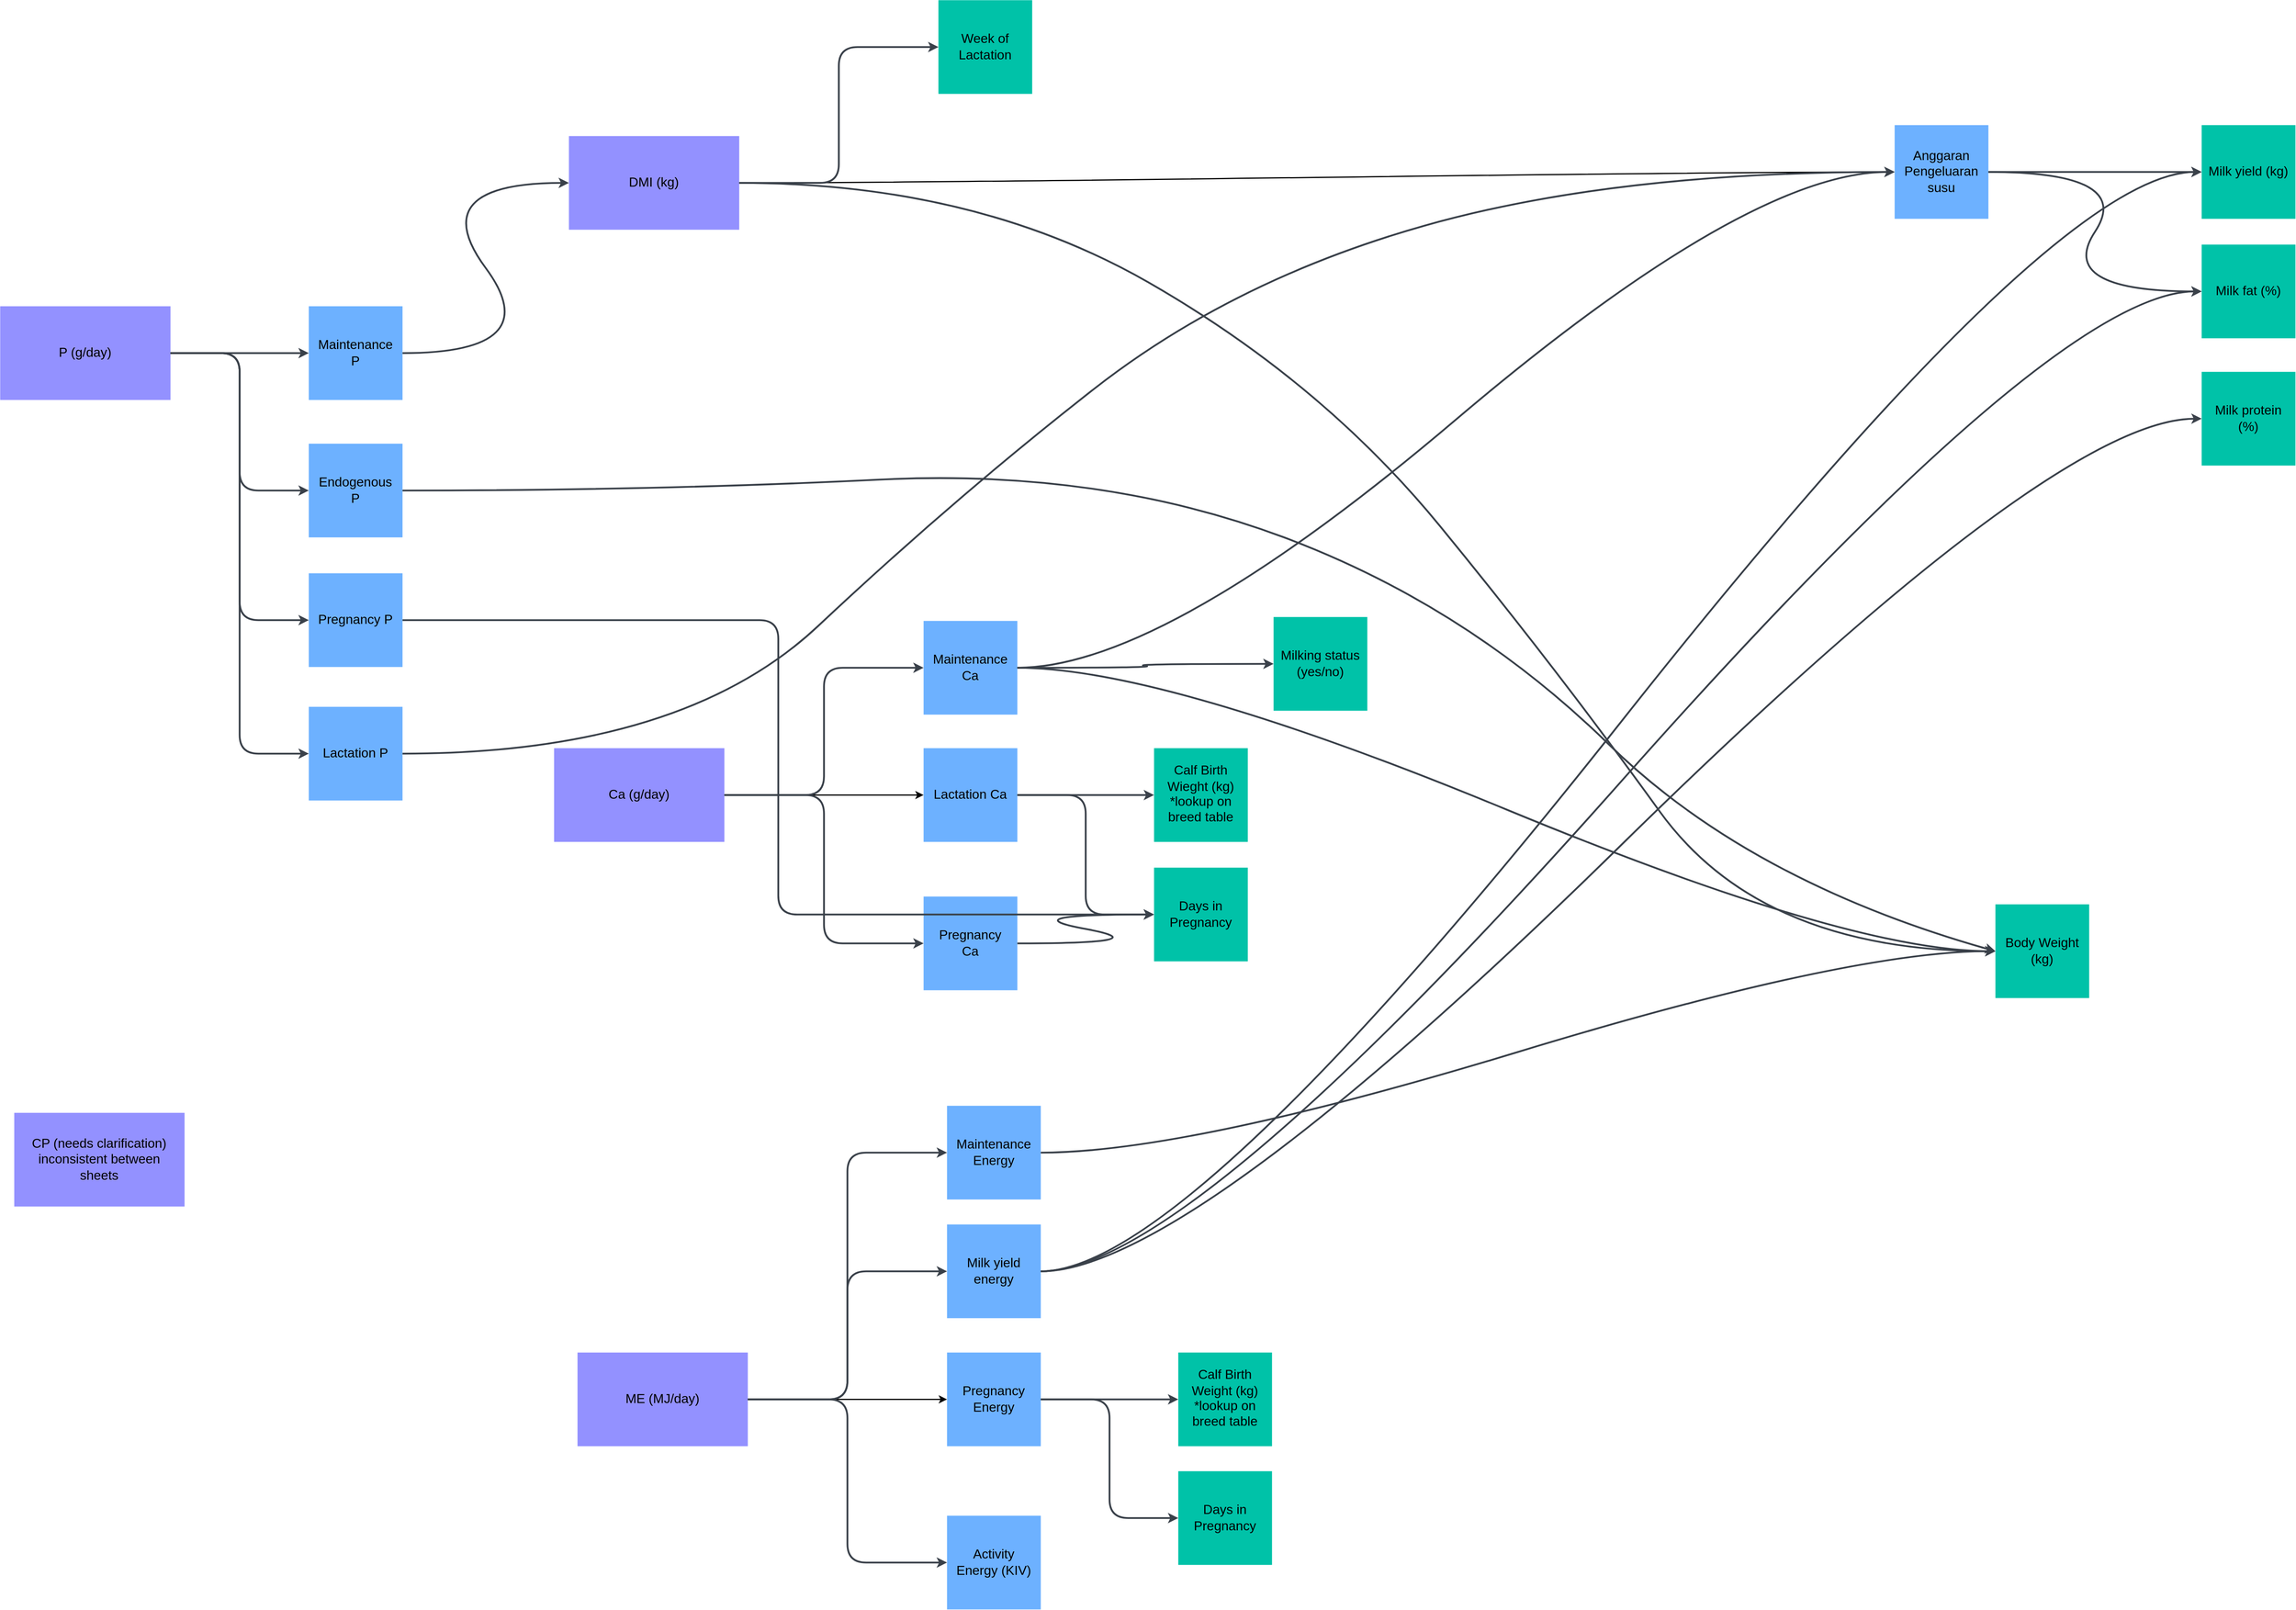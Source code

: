 <mxfile version="28.0.7">
  <diagram name="Page-1" id="mbV2-MWnAEcJnIByhfUp">
    <mxGraphModel dx="7760" dy="3815" grid="1" gridSize="10" guides="1" tooltips="1" connect="1" arrows="1" fold="1" page="1" pageScale="1" pageWidth="850" pageHeight="1100" math="0" shadow="0">
      <root>
        <mxCell id="0" />
        <mxCell id="1" parent="0" />
        <mxCell id="hYVu58ygskaPqe57401e-2" value="" style="html=1;jettySize=18;whiteSpace=wrap;fontSize=13;strokeOpacity=100;strokeWidth=1.5;rounded=1;arcSize=48;curved=1;startArrow=none;exitX=1;exitY=0.5;exitPerimeter=0;entryX=0;entryY=0.5;entryPerimeter=0;lucidId=-.CICr1zb-9I;" edge="1" parent="1" source="hYVu58ygskaPqe57401e-3" target="hYVu58ygskaPqe57401e-7">
          <mxGeometry width="100" height="100" relative="1" as="geometry">
            <Array as="points">
              <mxPoint x="-1055" y="-169" />
              <mxPoint x="48" y="-183" />
            </Array>
          </mxGeometry>
        </mxCell>
        <mxCell id="hYVu58ygskaPqe57401e-3" value="DMI (kg)" style="html=1;overflow=block;blockSpacing=1;whiteSpace=wrap;fontSize=16.7;spacing=9;strokeColor=none;strokeOpacity=0;fillOpacity=100;fillColor=#9391ff;strokeWidth=0;lucidId=-.CI_wQ8EZIK;" vertex="1" parent="1">
          <mxGeometry x="-1461" y="-229" width="218" height="120" as="geometry" />
        </mxCell>
        <mxCell id="hYVu58ygskaPqe57401e-4" value="" style="html=1;jettySize=18;whiteSpace=wrap;fontSize=13;strokeColor=#3a414a;strokeOpacity=100;strokeWidth=2.3;rounded=1;arcSize=48;curved=1;startArrow=none;exitX=1;exitY=0.5;exitPerimeter=0;entryX=0;entryY=0.5;entryPerimeter=0;lucidId=fp0BFd1WS6S2;" edge="1" parent="1" source="hYVu58ygskaPqe57401e-3" target="hYVu58ygskaPqe57401e-29">
          <mxGeometry width="100" height="100" relative="1" as="geometry">
            <Array as="points">
              <mxPoint x="-941" y="-169" />
              <mxPoint x="-497" y="86" />
              <mxPoint x="-195" y="455" />
              <mxPoint x="64" y="815" />
            </Array>
          </mxGeometry>
        </mxCell>
        <mxCell id="hYVu58ygskaPqe57401e-5" value="Week of Lactation" style="html=1;overflow=block;blockSpacing=1;whiteSpace=wrap;fontSize=16.7;align=center;spacing=9;strokeColor=none;strokeOpacity=0;fillOpacity=100;fillColor=#00c2a8;strokeWidth=0;lucidId=Lp0B8JUC1BkQ;" vertex="1" parent="1">
          <mxGeometry x="-988" y="-403" width="120" height="120" as="geometry" />
        </mxCell>
        <mxCell id="hYVu58ygskaPqe57401e-6" value="" style="html=1;jettySize=18;whiteSpace=wrap;fontSize=13;strokeColor=#3a414a;strokeOpacity=100;strokeWidth=2.3;rounded=1;arcSize=48;edgeStyle=orthogonalEdgeStyle;startArrow=none;exitX=1;exitY=0.5;exitPerimeter=0;entryX=0;entryY=0.5;entryPerimeter=0;lucidId=Rp0BQHwcUXZI;" edge="1" parent="1" source="hYVu58ygskaPqe57401e-3" target="hYVu58ygskaPqe57401e-5">
          <mxGeometry width="100" height="100" relative="1" as="geometry">
            <Array as="points" />
          </mxGeometry>
        </mxCell>
        <mxCell id="hYVu58ygskaPqe57401e-7" value="Anggaran Pengeluaran susu" style="html=1;overflow=block;blockSpacing=1;whiteSpace=wrap;fontSize=16.7;spacing=9;verticalAlign=middle;strokeColor=none;strokeOpacity=0;fillOpacity=100;fillColor=#6db1ff;strokeWidth=0;lucidId=-.CIoCUJzTKN;" vertex="1" parent="1">
          <mxGeometry x="236" y="-243" width="120" height="120" as="geometry" />
        </mxCell>
        <mxCell id="hYVu58ygskaPqe57401e-8" value="Milk yield (kg)" style="html=1;overflow=block;blockSpacing=1;whiteSpace=wrap;fontSize=16.7;align=center;spacing=9;strokeColor=none;strokeOpacity=0;fillOpacity=100;fillColor=#00c2a8;strokeWidth=0;lucidId=2r0BUfqhLDWU;" vertex="1" parent="1">
          <mxGeometry x="629" y="-243" width="120" height="120" as="geometry" />
        </mxCell>
        <mxCell id="hYVu58ygskaPqe57401e-9" value="Milk fat (%)" style="html=1;overflow=block;blockSpacing=1;whiteSpace=wrap;fontSize=16.7;align=center;spacing=9;strokeColor=none;strokeOpacity=0;fillOpacity=100;fillColor=#00c2a8;strokeWidth=0;lucidId=Zr0B31Lxg8w1;" vertex="1" parent="1">
          <mxGeometry x="629" y="-90" width="120" height="120" as="geometry" />
        </mxCell>
        <mxCell id="hYVu58ygskaPqe57401e-10" value="" style="html=1;jettySize=18;whiteSpace=wrap;fontSize=13;strokeColor=#3a414a;strokeOpacity=100;strokeWidth=2.3;rounded=1;arcSize=48;curved=1;startArrow=none;exitX=1;exitY=0.5;exitPerimeter=0;entryX=0;entryY=0.5;entryPerimeter=0;lucidId=Os0B5~2uPK4n;" edge="1" parent="1" source="hYVu58ygskaPqe57401e-7" target="hYVu58ygskaPqe57401e-8">
          <mxGeometry width="100" height="100" relative="1" as="geometry">
            <Array as="points">
              <mxPoint x="543" y="-183" />
              <mxPoint x="442" y="-183" />
            </Array>
          </mxGeometry>
        </mxCell>
        <mxCell id="hYVu58ygskaPqe57401e-11" value="" style="html=1;jettySize=18;whiteSpace=wrap;fontSize=13;strokeColor=#3a414a;strokeOpacity=100;strokeWidth=2.3;rounded=1;arcSize=48;curved=1;startArrow=none;exitX=1;exitY=0.5;exitPerimeter=0;entryX=0;entryY=0.5;entryPerimeter=0;lucidId=Xs0BHroMdc0u;" edge="1" parent="1" source="hYVu58ygskaPqe57401e-7" target="hYVu58ygskaPqe57401e-9">
          <mxGeometry width="100" height="100" relative="1" as="geometry">
            <Array as="points">
              <mxPoint x="543" y="-183" />
              <mxPoint x="442" y="-30" />
            </Array>
          </mxGeometry>
        </mxCell>
        <mxCell id="hYVu58ygskaPqe57401e-12" value="" style="html=1;jettySize=18;whiteSpace=wrap;fontSize=13;strokeOpacity=100;strokeWidth=1.5;rounded=1;arcSize=48;edgeStyle=orthogonalEdgeStyle;startArrow=none;exitX=1;exitY=0.5;exitPerimeter=0;entryX=0;entryY=0.5;entryPerimeter=0;lucidId=It0BVib~V0m.;" edge="1" parent="1" source="hYVu58ygskaPqe57401e-13" target="hYVu58ygskaPqe57401e-18">
          <mxGeometry width="100" height="100" relative="1" as="geometry">
            <Array as="points" />
          </mxGeometry>
        </mxCell>
        <mxCell id="hYVu58ygskaPqe57401e-13" value="ME (MJ/day)" style="html=1;overflow=block;blockSpacing=1;whiteSpace=wrap;fontSize=16.7;spacing=9;strokeColor=none;strokeOpacity=0;fillOpacity=100;fillColor=#9391ff;strokeWidth=0;lucidId=It0B-A2xNnTo;" vertex="1" parent="1">
          <mxGeometry x="-1450" y="1329" width="218" height="120" as="geometry" />
        </mxCell>
        <mxCell id="hYVu58ygskaPqe57401e-14" value="" style="html=1;jettySize=18;whiteSpace=wrap;fontSize=13;strokeColor=#3a414a;strokeOpacity=100;strokeWidth=2.3;rounded=1;arcSize=48;edgeStyle=orthogonalEdgeStyle;startArrow=none;exitX=1;exitY=0.5;exitPerimeter=0;entryX=0;entryY=0.5;entryPerimeter=0;lucidId=It0BwNI_YE4~;" edge="1" parent="1" source="hYVu58ygskaPqe57401e-13" target="hYVu58ygskaPqe57401e-15">
          <mxGeometry width="100" height="100" relative="1" as="geometry">
            <Array as="points" />
          </mxGeometry>
        </mxCell>
        <mxCell id="hYVu58ygskaPqe57401e-15" value="Maintenance Energy" style="html=1;overflow=block;blockSpacing=1;whiteSpace=wrap;fontSize=16.7;align=center;spacing=9;strokeColor=none;strokeOpacity=0;fillOpacity=100;fillColor=#6db1ff;strokeWidth=0;lucidId=It0B8y7tNSn7;" vertex="1" parent="1">
          <mxGeometry x="-977" y="1013" width="120" height="120" as="geometry" />
        </mxCell>
        <mxCell id="hYVu58ygskaPqe57401e-16" value="" style="html=1;jettySize=18;whiteSpace=wrap;fontSize=13;strokeColor=#3a414a;strokeOpacity=100;strokeWidth=2.3;rounded=1;arcSize=48;edgeStyle=orthogonalEdgeStyle;startArrow=none;exitX=1;exitY=0.5;exitPerimeter=0;entryX=0;entryY=0.5;entryPerimeter=0;lucidId=It0BuZKODYbJ;" edge="1" parent="1" source="hYVu58ygskaPqe57401e-13" target="hYVu58ygskaPqe57401e-17">
          <mxGeometry width="100" height="100" relative="1" as="geometry">
            <Array as="points" />
          </mxGeometry>
        </mxCell>
        <mxCell id="hYVu58ygskaPqe57401e-17" value="Milk yield energy" style="html=1;overflow=block;blockSpacing=1;whiteSpace=wrap;fontSize=16.7;align=center;spacing=9;strokeColor=none;strokeOpacity=0;fillOpacity=100;fillColor=#6db1ff;strokeWidth=0;lucidId=It0B3wTUzhui;" vertex="1" parent="1">
          <mxGeometry x="-977" y="1165" width="120" height="120" as="geometry" />
        </mxCell>
        <mxCell id="hYVu58ygskaPqe57401e-18" value="Pregnancy Energy" style="html=1;overflow=block;blockSpacing=1;whiteSpace=wrap;fontSize=16.7;spacing=9;verticalAlign=middle;strokeColor=none;strokeOpacity=0;fillOpacity=100;fillColor=#6db1ff;strokeWidth=0;lucidId=It0B39tDvTJg;" vertex="1" parent="1">
          <mxGeometry x="-977" y="1329" width="120" height="120" as="geometry" />
        </mxCell>
        <mxCell id="hYVu58ygskaPqe57401e-19" value="&lt;div style=&quot;display: flex; justify-content: center; text-align: center; align-items: baseline; font-size: 0; line-height: 1.25;margin-top: -2px;&quot;&gt;&lt;span&gt;&lt;span style=&quot;font-size:16.7px;&quot;&gt;Calf Birth Weight (kg)&#xa;&lt;/span&gt;&lt;/span&gt;&lt;/div&gt;&lt;div style=&quot;display: flex; justify-content: center; text-align: center; align-items: baseline; font-size: 0; line-height: 1.25;margin-top: -2px;&quot;&gt;&lt;span&gt;&lt;span style=&quot;font-size:16.7px;&quot;&gt;*lookup on breed table&lt;/span&gt;&lt;/span&gt;&lt;/div&gt;" style="html=1;overflow=block;blockSpacing=1;whiteSpace=wrap;fontSize=13;spacing=9;strokeColor=none;strokeOpacity=0;fillOpacity=100;fillColor=#00c2a8;strokeWidth=0;lucidId=It0B5F.33IO_;" vertex="1" parent="1">
          <mxGeometry x="-681" y="1329" width="120" height="120" as="geometry" />
        </mxCell>
        <mxCell id="hYVu58ygskaPqe57401e-20" value="Days in Pregnancy" style="html=1;overflow=block;blockSpacing=1;whiteSpace=wrap;fontSize=16.7;align=center;spacing=9;strokeColor=none;strokeOpacity=0;fillOpacity=100;fillColor=#00c2a8;strokeWidth=0;lucidId=It0BH61HDY-N;" vertex="1" parent="1">
          <mxGeometry x="-681" y="1481" width="120" height="120" as="geometry" />
        </mxCell>
        <mxCell id="hYVu58ygskaPqe57401e-21" value="" style="html=1;jettySize=18;whiteSpace=wrap;fontSize=13;strokeColor=#3a414a;strokeOpacity=100;strokeWidth=2.3;rounded=1;arcSize=48;edgeStyle=orthogonalEdgeStyle;startArrow=none;exitX=1;exitY=0.5;exitPerimeter=0;entryX=0;entryY=0.5;entryPerimeter=0;lucidId=It0BkzJ1da.Q;" edge="1" parent="1" source="hYVu58ygskaPqe57401e-18" target="hYVu58ygskaPqe57401e-19">
          <mxGeometry width="100" height="100" relative="1" as="geometry">
            <Array as="points" />
          </mxGeometry>
        </mxCell>
        <mxCell id="hYVu58ygskaPqe57401e-22" value="" style="html=1;jettySize=18;whiteSpace=wrap;fontSize=13;strokeColor=#3a414a;strokeOpacity=100;strokeWidth=2.3;rounded=1;arcSize=48;edgeStyle=orthogonalEdgeStyle;startArrow=none;exitX=1;exitY=0.5;exitPerimeter=0;entryX=0;entryY=0.5;entryPerimeter=0;lucidId=It0Buovk8plN;" edge="1" parent="1" source="hYVu58ygskaPqe57401e-18" target="hYVu58ygskaPqe57401e-20">
          <mxGeometry width="100" height="100" relative="1" as="geometry">
            <Array as="points" />
          </mxGeometry>
        </mxCell>
        <mxCell id="hYVu58ygskaPqe57401e-23" value="" style="html=1;jettySize=18;whiteSpace=wrap;fontSize=13;strokeColor=#3a414a;strokeOpacity=100;strokeWidth=2.3;rounded=1;arcSize=48;curved=1;startArrow=none;exitX=1;exitY=0.5;exitPerimeter=0;entryX=0;entryY=0.5;entryPerimeter=0;lucidId=_v0B9I0oZ-kk;" edge="1" parent="1" source="hYVu58ygskaPqe57401e-15" target="hYVu58ygskaPqe57401e-29">
          <mxGeometry width="100" height="100" relative="1" as="geometry">
            <Array as="points">
              <mxPoint x="-670" y="1073" />
              <mxPoint x="178" y="815" />
            </Array>
          </mxGeometry>
        </mxCell>
        <mxCell id="hYVu58ygskaPqe57401e-24" value="" style="html=1;jettySize=18;whiteSpace=wrap;fontSize=13;strokeColor=#3a414a;strokeOpacity=100;strokeWidth=2.3;rounded=1;arcSize=48;curved=1;startArrow=none;exitX=1;exitY=0.5;exitPerimeter=0;entryX=0;entryY=0.5;entryPerimeter=0;lucidId=ex0BpXExhH7K;" edge="1" parent="1" source="hYVu58ygskaPqe57401e-17" target="hYVu58ygskaPqe57401e-8">
          <mxGeometry width="100" height="100" relative="1" as="geometry">
            <Array as="points">
              <mxPoint x="-670" y="1225" />
              <mxPoint x="442" y="-183" />
            </Array>
          </mxGeometry>
        </mxCell>
        <mxCell id="hYVu58ygskaPqe57401e-25" value="" style="html=1;jettySize=18;whiteSpace=wrap;fontSize=13;strokeColor=#3a414a;strokeOpacity=100;strokeWidth=2.3;rounded=1;arcSize=48;curved=1;startArrow=none;exitX=1;exitY=0.5;exitPerimeter=0;entryX=0;entryY=0.5;entryPerimeter=0;lucidId=yx0BDTfGlSse;" edge="1" parent="1" source="hYVu58ygskaPqe57401e-17" target="hYVu58ygskaPqe57401e-9">
          <mxGeometry width="100" height="100" relative="1" as="geometry">
            <Array as="points">
              <mxPoint x="-670" y="1225" />
              <mxPoint x="442" y="-30" />
            </Array>
          </mxGeometry>
        </mxCell>
        <mxCell id="hYVu58ygskaPqe57401e-26" value="Milk protein (%)" style="html=1;overflow=block;blockSpacing=1;whiteSpace=wrap;fontSize=16.7;align=center;spacing=9;strokeColor=none;strokeOpacity=0;fillOpacity=100;fillColor=#00c2a8;strokeWidth=0;lucidId=Sx0Be9ts12Re;" vertex="1" parent="1">
          <mxGeometry x="629" y="73" width="120" height="120" as="geometry" />
        </mxCell>
        <mxCell id="hYVu58ygskaPqe57401e-27" value="" style="html=1;jettySize=18;whiteSpace=wrap;fontSize=13;strokeColor=#3a414a;strokeOpacity=100;strokeWidth=2.3;rounded=1;arcSize=48;curved=1;startArrow=none;exitX=1;exitY=0.5;exitPerimeter=0;entryX=0;entryY=0.5;entryPerimeter=0;lucidId=~x0B9MdRnbCZ;" edge="1" parent="1" source="hYVu58ygskaPqe57401e-17" target="hYVu58ygskaPqe57401e-26">
          <mxGeometry width="100" height="100" relative="1" as="geometry">
            <Array as="points">
              <mxPoint x="-670" y="1225" />
              <mxPoint x="442" y="133" />
            </Array>
          </mxGeometry>
        </mxCell>
        <mxCell id="hYVu58ygskaPqe57401e-28" value="" style="html=1;jettySize=18;whiteSpace=wrap;fontSize=13;strokeOpacity=100;strokeWidth=1.5;rounded=1;arcSize=48;edgeStyle=orthogonalEdgeStyle;startArrow=none;exitX=1;exitY=0.5;exitPerimeter=0;entryX=0;entryY=0.5;entryPerimeter=0;lucidId=PA0BClJXfmCf;" edge="1" parent="1" source="hYVu58ygskaPqe57401e-30" target="hYVu58ygskaPqe57401e-32">
          <mxGeometry width="100" height="100" relative="1" as="geometry">
            <Array as="points" />
          </mxGeometry>
        </mxCell>
        <mxCell id="hYVu58ygskaPqe57401e-29" value="Body Weight (kg)" style="html=1;overflow=block;blockSpacing=1;whiteSpace=wrap;fontSize=16.7;align=center;spacing=9;strokeColor=none;strokeOpacity=0;fillOpacity=100;fillColor=#00c2a8;strokeWidth=0;lucidId=-.CI.5995WXx;" vertex="1" parent="1">
          <mxGeometry x="365" y="755" width="120" height="120" as="geometry" />
        </mxCell>
        <mxCell id="hYVu58ygskaPqe57401e-30" value="Ca (g/day)" style="html=1;overflow=block;blockSpacing=1;whiteSpace=wrap;fontSize=16.7;spacing=9;strokeColor=none;strokeOpacity=0;fillOpacity=100;fillColor=#9391ff;strokeWidth=0;lucidId=PA0B~rLJDDm2;" vertex="1" parent="1">
          <mxGeometry x="-1480" y="555" width="218" height="120" as="geometry" />
        </mxCell>
        <mxCell id="hYVu58ygskaPqe57401e-31" value="" style="html=1;jettySize=18;whiteSpace=wrap;fontSize=13;strokeColor=#3a414a;strokeOpacity=100;strokeWidth=2.3;rounded=1;arcSize=48;edgeStyle=orthogonalEdgeStyle;startArrow=none;exitX=1;exitY=0.5;exitPerimeter=0;entryX=0;entryY=0.5;entryPerimeter=0;lucidId=PA0BbkgYnwtW;" edge="1" parent="1" source="hYVu58ygskaPqe57401e-30" target="hYVu58ygskaPqe57401e-33">
          <mxGeometry width="100" height="100" relative="1" as="geometry">
            <Array as="points" />
          </mxGeometry>
        </mxCell>
        <mxCell id="hYVu58ygskaPqe57401e-32" value="Lactation Ca" style="html=1;overflow=block;blockSpacing=1;whiteSpace=wrap;fontSize=16.7;spacing=9;verticalAlign=middle;strokeColor=none;strokeOpacity=0;fillOpacity=100;fillColor=#6db1ff;strokeWidth=0;lucidId=PA0Bx-bm_fjn;" vertex="1" parent="1">
          <mxGeometry x="-1007" y="555" width="120" height="120" as="geometry" />
        </mxCell>
        <mxCell id="hYVu58ygskaPqe57401e-33" value="Maintenance Ca" style="html=1;overflow=block;blockSpacing=1;whiteSpace=wrap;fontSize=16.7;align=center;spacing=9;strokeColor=none;strokeOpacity=0;fillOpacity=100;fillColor=#6db1ff;strokeWidth=0;lucidId=PA0BgGe~XNPe;" vertex="1" parent="1">
          <mxGeometry x="-1007" y="392" width="120" height="120" as="geometry" />
        </mxCell>
        <mxCell id="hYVu58ygskaPqe57401e-34" value="&lt;div style=&quot;display: flex; justify-content: center; text-align: center; align-items: baseline; font-size: 0; line-height: 1.25;margin-top: -2px;&quot;&gt;&lt;span&gt;&lt;span style=&quot;font-size:16.7px;&quot;&gt;Calf Birth Wieght (kg)&#xa;&lt;/span&gt;&lt;/span&gt;&lt;/div&gt;&lt;div style=&quot;display: flex; justify-content: center; text-align: center; align-items: baseline; font-size: 0; line-height: 1.25;margin-top: -2px;&quot;&gt;&lt;span&gt;&lt;span style=&quot;font-size:16.7px;&quot;&gt;*lookup on breed table&lt;/span&gt;&lt;/span&gt;&lt;/div&gt;" style="html=1;overflow=block;blockSpacing=1;whiteSpace=wrap;fontSize=13;spacing=9;strokeColor=none;strokeOpacity=0;fillOpacity=100;fillColor=#00c2a8;strokeWidth=0;lucidId=PA0BZOhXQwbc;" vertex="1" parent="1">
          <mxGeometry x="-712" y="555" width="120" height="120" as="geometry" />
        </mxCell>
        <mxCell id="hYVu58ygskaPqe57401e-35" value="Days in Pregnancy" style="html=1;overflow=block;blockSpacing=1;whiteSpace=wrap;fontSize=16.7;align=center;spacing=9;strokeColor=none;strokeOpacity=0;fillOpacity=100;fillColor=#00c2a8;strokeWidth=0;lucidId=PA0BxWFlWpkd;" vertex="1" parent="1">
          <mxGeometry x="-712" y="708" width="120" height="120" as="geometry" />
        </mxCell>
        <mxCell id="hYVu58ygskaPqe57401e-36" value="" style="html=1;jettySize=18;whiteSpace=wrap;fontSize=13;strokeColor=#3a414a;strokeOpacity=100;strokeWidth=2.3;rounded=1;arcSize=48;edgeStyle=orthogonalEdgeStyle;startArrow=none;exitX=1;exitY=0.5;exitPerimeter=0;entryX=0;entryY=0.5;entryPerimeter=0;lucidId=PA0BfHS~K9mD;" edge="1" parent="1" source="hYVu58ygskaPqe57401e-32" target="hYVu58ygskaPqe57401e-34">
          <mxGeometry width="100" height="100" relative="1" as="geometry">
            <Array as="points" />
          </mxGeometry>
        </mxCell>
        <mxCell id="hYVu58ygskaPqe57401e-37" value="" style="html=1;jettySize=18;whiteSpace=wrap;fontSize=13;strokeColor=#3a414a;strokeOpacity=100;strokeWidth=2.3;rounded=1;arcSize=48;edgeStyle=orthogonalEdgeStyle;startArrow=none;exitX=1;exitY=0.5;exitPerimeter=0;entryX=0;entryY=0.5;entryPerimeter=0;lucidId=PA0BI95_Hv3~;" edge="1" parent="1" source="hYVu58ygskaPqe57401e-32" target="hYVu58ygskaPqe57401e-35">
          <mxGeometry width="100" height="100" relative="1" as="geometry">
            <Array as="points" />
          </mxGeometry>
        </mxCell>
        <mxCell id="hYVu58ygskaPqe57401e-38" value="" style="html=1;jettySize=18;whiteSpace=wrap;fontSize=13;strokeColor=#3a414a;strokeOpacity=100;strokeWidth=2.3;rounded=1;arcSize=48;curved=1;startArrow=none;exitX=1;exitY=0.5;exitPerimeter=0;entryX=0;entryY=0.5;entryPerimeter=0;lucidId=7B0B15g_olwW;" edge="1" parent="1" source="hYVu58ygskaPqe57401e-33" target="hYVu58ygskaPqe57401e-29">
          <mxGeometry width="100" height="100" relative="1" as="geometry">
            <Array as="points">
              <mxPoint x="-700" y="452" />
              <mxPoint x="178" y="815" />
            </Array>
          </mxGeometry>
        </mxCell>
        <mxCell id="hYVu58ygskaPqe57401e-39" value="" style="html=1;jettySize=18;whiteSpace=wrap;fontSize=13;strokeColor=#3a414a;strokeOpacity=100;strokeWidth=2.3;rounded=1;arcSize=48;curved=1;startArrow=none;exitX=1;exitY=0.5;exitPerimeter=0;entryX=0;entryY=0.5;entryPerimeter=0;lucidId=pC0BxBbwBU_j;" edge="1" parent="1" source="hYVu58ygskaPqe57401e-33" target="hYVu58ygskaPqe57401e-40">
          <mxGeometry width="100" height="100" relative="1" as="geometry">
            <Array as="points">
              <mxPoint x="-700" y="452" />
              <mxPoint x="-747" y="447" />
            </Array>
          </mxGeometry>
        </mxCell>
        <mxCell id="hYVu58ygskaPqe57401e-40" value="Milking status (yes/no)" style="html=1;overflow=block;blockSpacing=1;whiteSpace=wrap;fontSize=16.7;align=center;spacing=9;strokeColor=none;strokeOpacity=0;fillOpacity=100;fillColor=#00c2a8;strokeWidth=0;lucidId=aC0BPs3Z7LJX;" vertex="1" parent="1">
          <mxGeometry x="-559" y="387" width="120" height="120" as="geometry" />
        </mxCell>
        <mxCell id="hYVu58ygskaPqe57401e-41" value="" style="html=1;jettySize=18;whiteSpace=wrap;fontSize=13;strokeColor=#3a414a;strokeOpacity=100;strokeWidth=2.3;rounded=1;arcSize=48;curved=1;startArrow=none;exitX=1;exitY=0.5;exitPerimeter=0;entryX=0;entryY=0.5;entryPerimeter=0;lucidId=mD0B0D9Bqutt;" edge="1" parent="1" source="hYVu58ygskaPqe57401e-33" target="hYVu58ygskaPqe57401e-7">
          <mxGeometry width="100" height="100" relative="1" as="geometry">
            <Array as="points">
              <mxPoint x="-700" y="452" />
              <mxPoint x="48" y="-183" />
            </Array>
          </mxGeometry>
        </mxCell>
        <mxCell id="hYVu58ygskaPqe57401e-42" value="Pregnancy Ca" style="html=1;overflow=block;blockSpacing=1;whiteSpace=wrap;fontSize=16.7;spacing=9;verticalAlign=middle;strokeColor=none;strokeOpacity=0;fillOpacity=100;fillColor=#6db1ff;strokeWidth=0;lucidId=KF0B4-Sv6j4-;" vertex="1" parent="1">
          <mxGeometry x="-1007" y="745" width="120" height="120" as="geometry" />
        </mxCell>
        <mxCell id="hYVu58ygskaPqe57401e-43" value="" style="html=1;jettySize=18;whiteSpace=wrap;fontSize=13;strokeColor=#3a414a;strokeOpacity=100;strokeWidth=2.3;rounded=1;arcSize=48;curved=1;startArrow=none;exitX=1;exitY=0.5;exitPerimeter=0;entryX=0;entryY=0.5;entryPerimeter=0;lucidId=.F0BYDmf~8u8;" edge="1" parent="1" source="hYVu58ygskaPqe57401e-42" target="hYVu58ygskaPqe57401e-35">
          <mxGeometry width="100" height="100" relative="1" as="geometry">
            <Array as="points">
              <mxPoint x="-700" y="805" />
              <mxPoint x="-899" y="768" />
            </Array>
          </mxGeometry>
        </mxCell>
        <mxCell id="hYVu58ygskaPqe57401e-44" value="" style="html=1;jettySize=18;whiteSpace=wrap;fontSize=13;strokeColor=#3a414a;strokeOpacity=100;strokeWidth=2.3;rounded=1;arcSize=48;edgeStyle=orthogonalEdgeStyle;startArrow=none;exitX=1;exitY=0.5;exitPerimeter=0;entryX=0;entryY=0.5;entryPerimeter=0;lucidId=bG0BIvUBbcSn;" edge="1" parent="1" source="hYVu58ygskaPqe57401e-30" target="hYVu58ygskaPqe57401e-42">
          <mxGeometry width="100" height="100" relative="1" as="geometry">
            <Array as="points" />
          </mxGeometry>
        </mxCell>
        <mxCell id="hYVu58ygskaPqe57401e-45" value="P (g/day)" style="html=1;overflow=block;blockSpacing=1;whiteSpace=wrap;fontSize=16.7;spacing=9;strokeColor=none;strokeOpacity=0;fillOpacity=100;fillColor=#9391ff;strokeWidth=0;lucidId=-S0BRaM0K76r;" vertex="1" parent="1">
          <mxGeometry x="-2189" y="-11" width="218" height="120" as="geometry" />
        </mxCell>
        <mxCell id="hYVu58ygskaPqe57401e-46" value="Maintenance P" style="html=1;overflow=block;blockSpacing=1;whiteSpace=wrap;fontSize=16.7;align=center;spacing=9;strokeColor=none;strokeOpacity=0;fillOpacity=100;fillColor=#6db1ff;strokeWidth=0;lucidId=DT0BLM6-j5LM;" vertex="1" parent="1">
          <mxGeometry x="-1794" y="-11" width="120" height="120" as="geometry" />
        </mxCell>
        <mxCell id="hYVu58ygskaPqe57401e-47" value="" style="html=1;jettySize=18;whiteSpace=wrap;fontSize=13;strokeColor=#3a414a;strokeOpacity=100;strokeWidth=2.3;rounded=1;arcSize=48;curved=1;startArrow=none;exitX=1;exitY=0.5;exitPerimeter=0;entryX=0;entryY=0.5;entryPerimeter=0;lucidId=0T0BeGFX2.-~;" edge="1" parent="1" source="hYVu58ygskaPqe57401e-45" target="hYVu58ygskaPqe57401e-46">
          <mxGeometry width="100" height="100" relative="1" as="geometry">
            <Array as="points">
              <mxPoint x="-1783" y="49" />
              <mxPoint x="-1982" y="49" />
            </Array>
          </mxGeometry>
        </mxCell>
        <mxCell id="hYVu58ygskaPqe57401e-48" value="" style="html=1;jettySize=18;whiteSpace=wrap;fontSize=13;strokeColor=#3a414a;strokeOpacity=100;strokeWidth=2.3;rounded=1;arcSize=48;curved=1;startArrow=none;exitX=1;exitY=0.5;exitPerimeter=0;entryX=0;entryY=0.5;entryPerimeter=0;lucidId=bU0BiV1ymgXD;" edge="1" parent="1" source="hYVu58ygskaPqe57401e-46" target="hYVu58ygskaPqe57401e-3">
          <mxGeometry width="100" height="100" relative="1" as="geometry">
            <Array as="points">
              <mxPoint x="-1487" y="49" />
              <mxPoint x="-1648" y="-169" />
            </Array>
          </mxGeometry>
        </mxCell>
        <mxCell id="hYVu58ygskaPqe57401e-49" value="Endogenous P" style="html=1;overflow=block;blockSpacing=1;whiteSpace=wrap;fontSize=16.7;align=center;spacing=9;strokeColor=none;strokeOpacity=0;fillOpacity=100;fillColor=#6db1ff;strokeWidth=0;lucidId=rU0BP6WBYx_1;" vertex="1" parent="1">
          <mxGeometry x="-1794" y="165" width="120" height="120" as="geometry" />
        </mxCell>
        <mxCell id="hYVu58ygskaPqe57401e-50" value="Pregnancy P" style="html=1;overflow=block;blockSpacing=1;whiteSpace=wrap;fontSize=16.7;align=center;spacing=9;strokeColor=none;strokeOpacity=0;fillOpacity=100;fillColor=#6db1ff;strokeWidth=0;lucidId=SU0BMLCz_w2U;" vertex="1" parent="1">
          <mxGeometry x="-1794" y="331" width="120" height="120" as="geometry" />
        </mxCell>
        <mxCell id="hYVu58ygskaPqe57401e-51" value="Lactation P" style="html=1;overflow=block;blockSpacing=1;whiteSpace=wrap;fontSize=16.7;align=center;spacing=9;strokeColor=none;strokeOpacity=0;fillOpacity=100;fillColor=#6db1ff;strokeWidth=0;lucidId=UU0Bi5n5Frc7;" vertex="1" parent="1">
          <mxGeometry x="-1794" y="502" width="120" height="120" as="geometry" />
        </mxCell>
        <mxCell id="hYVu58ygskaPqe57401e-52" value="" style="html=1;jettySize=18;whiteSpace=wrap;fontSize=13;strokeColor=#3a414a;strokeOpacity=100;strokeWidth=2.3;rounded=1;arcSize=48;edgeStyle=orthogonalEdgeStyle;startArrow=none;exitX=1;exitY=0.5;exitPerimeter=0;entryX=0;entryY=0.5;entryPerimeter=0;lucidId=jV0BsEh3PTOo;" edge="1" parent="1" source="hYVu58ygskaPqe57401e-45" target="hYVu58ygskaPqe57401e-49">
          <mxGeometry width="100" height="100" relative="1" as="geometry">
            <Array as="points" />
          </mxGeometry>
        </mxCell>
        <mxCell id="hYVu58ygskaPqe57401e-53" value="" style="html=1;jettySize=18;whiteSpace=wrap;fontSize=13;strokeColor=#3a414a;strokeOpacity=100;strokeWidth=2.3;rounded=1;arcSize=48;edgeStyle=orthogonalEdgeStyle;startArrow=none;exitX=1;exitY=0.5;exitPerimeter=0;entryX=0;entryY=0.5;entryPerimeter=0;lucidId=xV0BIHM1yf_6;" edge="1" parent="1" source="hYVu58ygskaPqe57401e-45" target="hYVu58ygskaPqe57401e-50">
          <mxGeometry width="100" height="100" relative="1" as="geometry">
            <Array as="points" />
          </mxGeometry>
        </mxCell>
        <mxCell id="hYVu58ygskaPqe57401e-54" value="" style="html=1;jettySize=18;whiteSpace=wrap;fontSize=13;strokeColor=#3a414a;strokeOpacity=100;strokeWidth=2.3;rounded=1;arcSize=48;edgeStyle=orthogonalEdgeStyle;startArrow=none;exitX=1;exitY=0.5;exitPerimeter=0;entryX=0;entryY=0.5;entryPerimeter=0;lucidId=BV0B7urmZ1Qt;" edge="1" parent="1" source="hYVu58ygskaPqe57401e-45" target="hYVu58ygskaPqe57401e-51">
          <mxGeometry width="100" height="100" relative="1" as="geometry">
            <Array as="points" />
          </mxGeometry>
        </mxCell>
        <mxCell id="hYVu58ygskaPqe57401e-55" value="" style="html=1;jettySize=18;whiteSpace=wrap;fontSize=13;strokeColor=#3a414a;strokeOpacity=100;strokeWidth=2.3;rounded=1;arcSize=48;curved=1;startArrow=none;exitX=1;exitY=0.5;exitPerimeter=0;entryX=0;entryY=0.5;entryPerimeter=0;lucidId=TV0B4GahtZ4-;" edge="1" parent="1" source="hYVu58ygskaPqe57401e-49" target="hYVu58ygskaPqe57401e-29">
          <mxGeometry width="100" height="100" relative="1" as="geometry">
            <Array as="points">
              <mxPoint x="-1346" y="225" />
              <mxPoint x="-780" y="197" />
              <mxPoint x="-311" y="373" />
              <mxPoint x="50" y="726" />
            </Array>
          </mxGeometry>
        </mxCell>
        <mxCell id="hYVu58ygskaPqe57401e-56" value="" style="html=1;jettySize=18;whiteSpace=wrap;fontSize=13;strokeColor=#3a414a;strokeOpacity=100;strokeWidth=2.3;rounded=1;arcSize=48;edgeStyle=orthogonalEdgeStyle;startArrow=none;exitX=1;exitY=0.5;exitPerimeter=0;entryX=0;entryY=0.5;entryPerimeter=0;lucidId=nW0BOS5WVRo5;" edge="1" parent="1" source="hYVu58ygskaPqe57401e-50" target="hYVu58ygskaPqe57401e-35">
          <mxGeometry width="100" height="100" relative="1" as="geometry">
            <Array as="points" />
          </mxGeometry>
        </mxCell>
        <mxCell id="hYVu58ygskaPqe57401e-57" value="" style="html=1;jettySize=18;whiteSpace=wrap;fontSize=13;strokeColor=#3a414a;strokeOpacity=100;strokeWidth=2.3;rounded=1;arcSize=48;curved=1;startArrow=none;exitX=1;exitY=0.5;exitPerimeter=0;entryX=0;entryY=0.5;entryPerimeter=0;lucidId=OX0BgBnyNMfT;" edge="1" parent="1" source="hYVu58ygskaPqe57401e-51" target="hYVu58ygskaPqe57401e-7">
          <mxGeometry width="100" height="100" relative="1" as="geometry">
            <Array as="points">
              <mxPoint x="-1316" y="562" />
              <mxPoint x="-968" y="235" />
              <mxPoint x="-610" y="-45" />
              <mxPoint x="-123" y="-183" />
            </Array>
          </mxGeometry>
        </mxCell>
        <mxCell id="hYVu58ygskaPqe57401e-58" value="" style="html=1;jettySize=18;whiteSpace=wrap;fontSize=13;strokeColor=#3a414a;strokeOpacity=100;strokeWidth=2.3;rounded=1;arcSize=48;edgeStyle=orthogonalEdgeStyle;startArrow=none;exitX=1;exitY=0.5;exitPerimeter=0;entryX=0;entryY=0.5;entryPerimeter=0;lucidId=z05BGX4W9hd4;" edge="1" parent="1" source="hYVu58ygskaPqe57401e-13" target="hYVu58ygskaPqe57401e-59">
          <mxGeometry width="100" height="100" relative="1" as="geometry">
            <Array as="points" />
          </mxGeometry>
        </mxCell>
        <mxCell id="hYVu58ygskaPqe57401e-59" value="Activity Energy (KIV)" style="html=1;overflow=block;blockSpacing=1;whiteSpace=wrap;fontSize=16.7;spacing=9;verticalAlign=middle;strokeColor=none;strokeOpacity=0;fillOpacity=100;fillColor=#6db1ff;strokeWidth=0;lucidId=i05B-sVFNDUc;" vertex="1" parent="1">
          <mxGeometry x="-977" y="1538" width="120" height="120" as="geometry" />
        </mxCell>
        <mxCell id="hYVu58ygskaPqe57401e-60" value="CP (needs clarification)&#xa;inconsistent between sheets" style="html=1;overflow=block;blockSpacing=1;whiteSpace=wrap;fontSize=16.7;spacing=9;strokeColor=none;strokeOpacity=0;fillOpacity=100;fillColor=#9391ff;strokeWidth=0;lucidId=_25B8Nfx6Ksg;" vertex="1" parent="1">
          <mxGeometry x="-2171" y="1022" width="218" height="120" as="geometry" />
        </mxCell>
      </root>
    </mxGraphModel>
  </diagram>
</mxfile>
